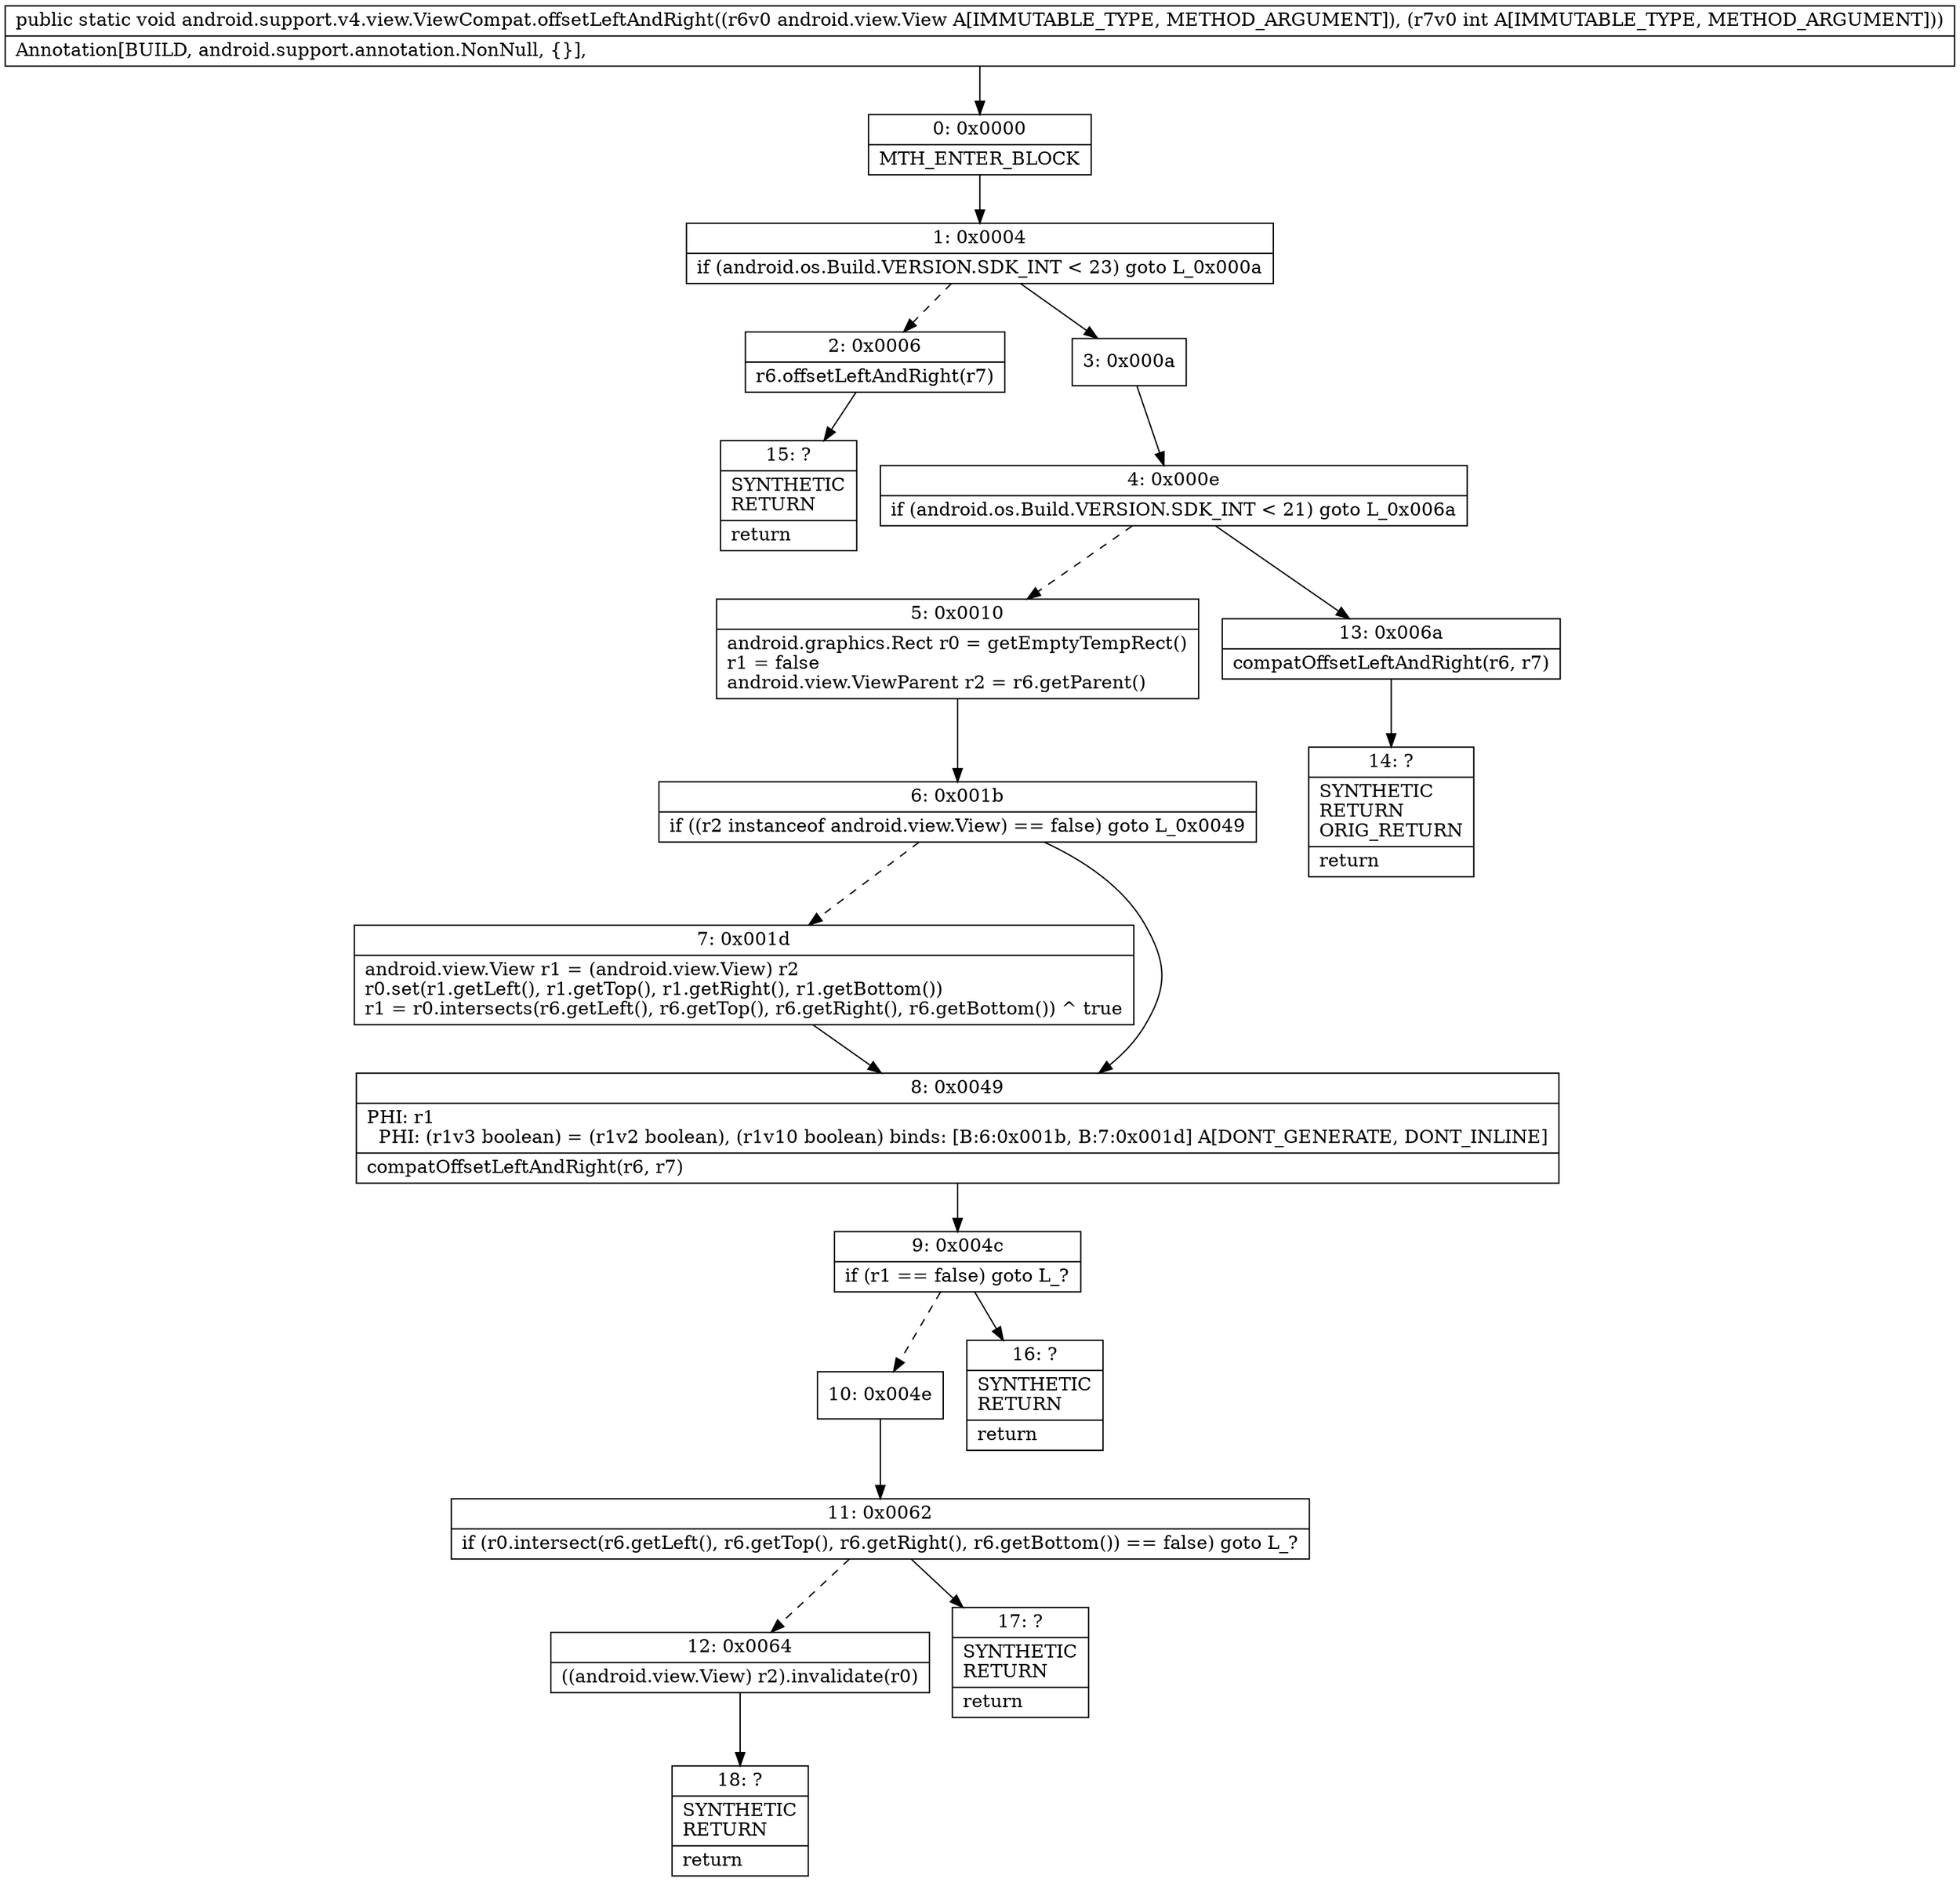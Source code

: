 digraph "CFG forandroid.support.v4.view.ViewCompat.offsetLeftAndRight(Landroid\/view\/View;I)V" {
Node_0 [shape=record,label="{0\:\ 0x0000|MTH_ENTER_BLOCK\l}"];
Node_1 [shape=record,label="{1\:\ 0x0004|if (android.os.Build.VERSION.SDK_INT \< 23) goto L_0x000a\l}"];
Node_2 [shape=record,label="{2\:\ 0x0006|r6.offsetLeftAndRight(r7)\l}"];
Node_3 [shape=record,label="{3\:\ 0x000a}"];
Node_4 [shape=record,label="{4\:\ 0x000e|if (android.os.Build.VERSION.SDK_INT \< 21) goto L_0x006a\l}"];
Node_5 [shape=record,label="{5\:\ 0x0010|android.graphics.Rect r0 = getEmptyTempRect()\lr1 = false\landroid.view.ViewParent r2 = r6.getParent()\l}"];
Node_6 [shape=record,label="{6\:\ 0x001b|if ((r2 instanceof android.view.View) == false) goto L_0x0049\l}"];
Node_7 [shape=record,label="{7\:\ 0x001d|android.view.View r1 = (android.view.View) r2\lr0.set(r1.getLeft(), r1.getTop(), r1.getRight(), r1.getBottom())\lr1 = r0.intersects(r6.getLeft(), r6.getTop(), r6.getRight(), r6.getBottom()) ^ true\l}"];
Node_8 [shape=record,label="{8\:\ 0x0049|PHI: r1 \l  PHI: (r1v3 boolean) = (r1v2 boolean), (r1v10 boolean) binds: [B:6:0x001b, B:7:0x001d] A[DONT_GENERATE, DONT_INLINE]\l|compatOffsetLeftAndRight(r6, r7)\l}"];
Node_9 [shape=record,label="{9\:\ 0x004c|if (r1 == false) goto L_?\l}"];
Node_10 [shape=record,label="{10\:\ 0x004e}"];
Node_11 [shape=record,label="{11\:\ 0x0062|if (r0.intersect(r6.getLeft(), r6.getTop(), r6.getRight(), r6.getBottom()) == false) goto L_?\l}"];
Node_12 [shape=record,label="{12\:\ 0x0064|((android.view.View) r2).invalidate(r0)\l}"];
Node_13 [shape=record,label="{13\:\ 0x006a|compatOffsetLeftAndRight(r6, r7)\l}"];
Node_14 [shape=record,label="{14\:\ ?|SYNTHETIC\lRETURN\lORIG_RETURN\l|return\l}"];
Node_15 [shape=record,label="{15\:\ ?|SYNTHETIC\lRETURN\l|return\l}"];
Node_16 [shape=record,label="{16\:\ ?|SYNTHETIC\lRETURN\l|return\l}"];
Node_17 [shape=record,label="{17\:\ ?|SYNTHETIC\lRETURN\l|return\l}"];
Node_18 [shape=record,label="{18\:\ ?|SYNTHETIC\lRETURN\l|return\l}"];
MethodNode[shape=record,label="{public static void android.support.v4.view.ViewCompat.offsetLeftAndRight((r6v0 android.view.View A[IMMUTABLE_TYPE, METHOD_ARGUMENT]), (r7v0 int A[IMMUTABLE_TYPE, METHOD_ARGUMENT]))  | Annotation[BUILD, android.support.annotation.NonNull, \{\}], \l}"];
MethodNode -> Node_0;
Node_0 -> Node_1;
Node_1 -> Node_2[style=dashed];
Node_1 -> Node_3;
Node_2 -> Node_15;
Node_3 -> Node_4;
Node_4 -> Node_5[style=dashed];
Node_4 -> Node_13;
Node_5 -> Node_6;
Node_6 -> Node_7[style=dashed];
Node_6 -> Node_8;
Node_7 -> Node_8;
Node_8 -> Node_9;
Node_9 -> Node_10[style=dashed];
Node_9 -> Node_16;
Node_10 -> Node_11;
Node_11 -> Node_12[style=dashed];
Node_11 -> Node_17;
Node_12 -> Node_18;
Node_13 -> Node_14;
}

